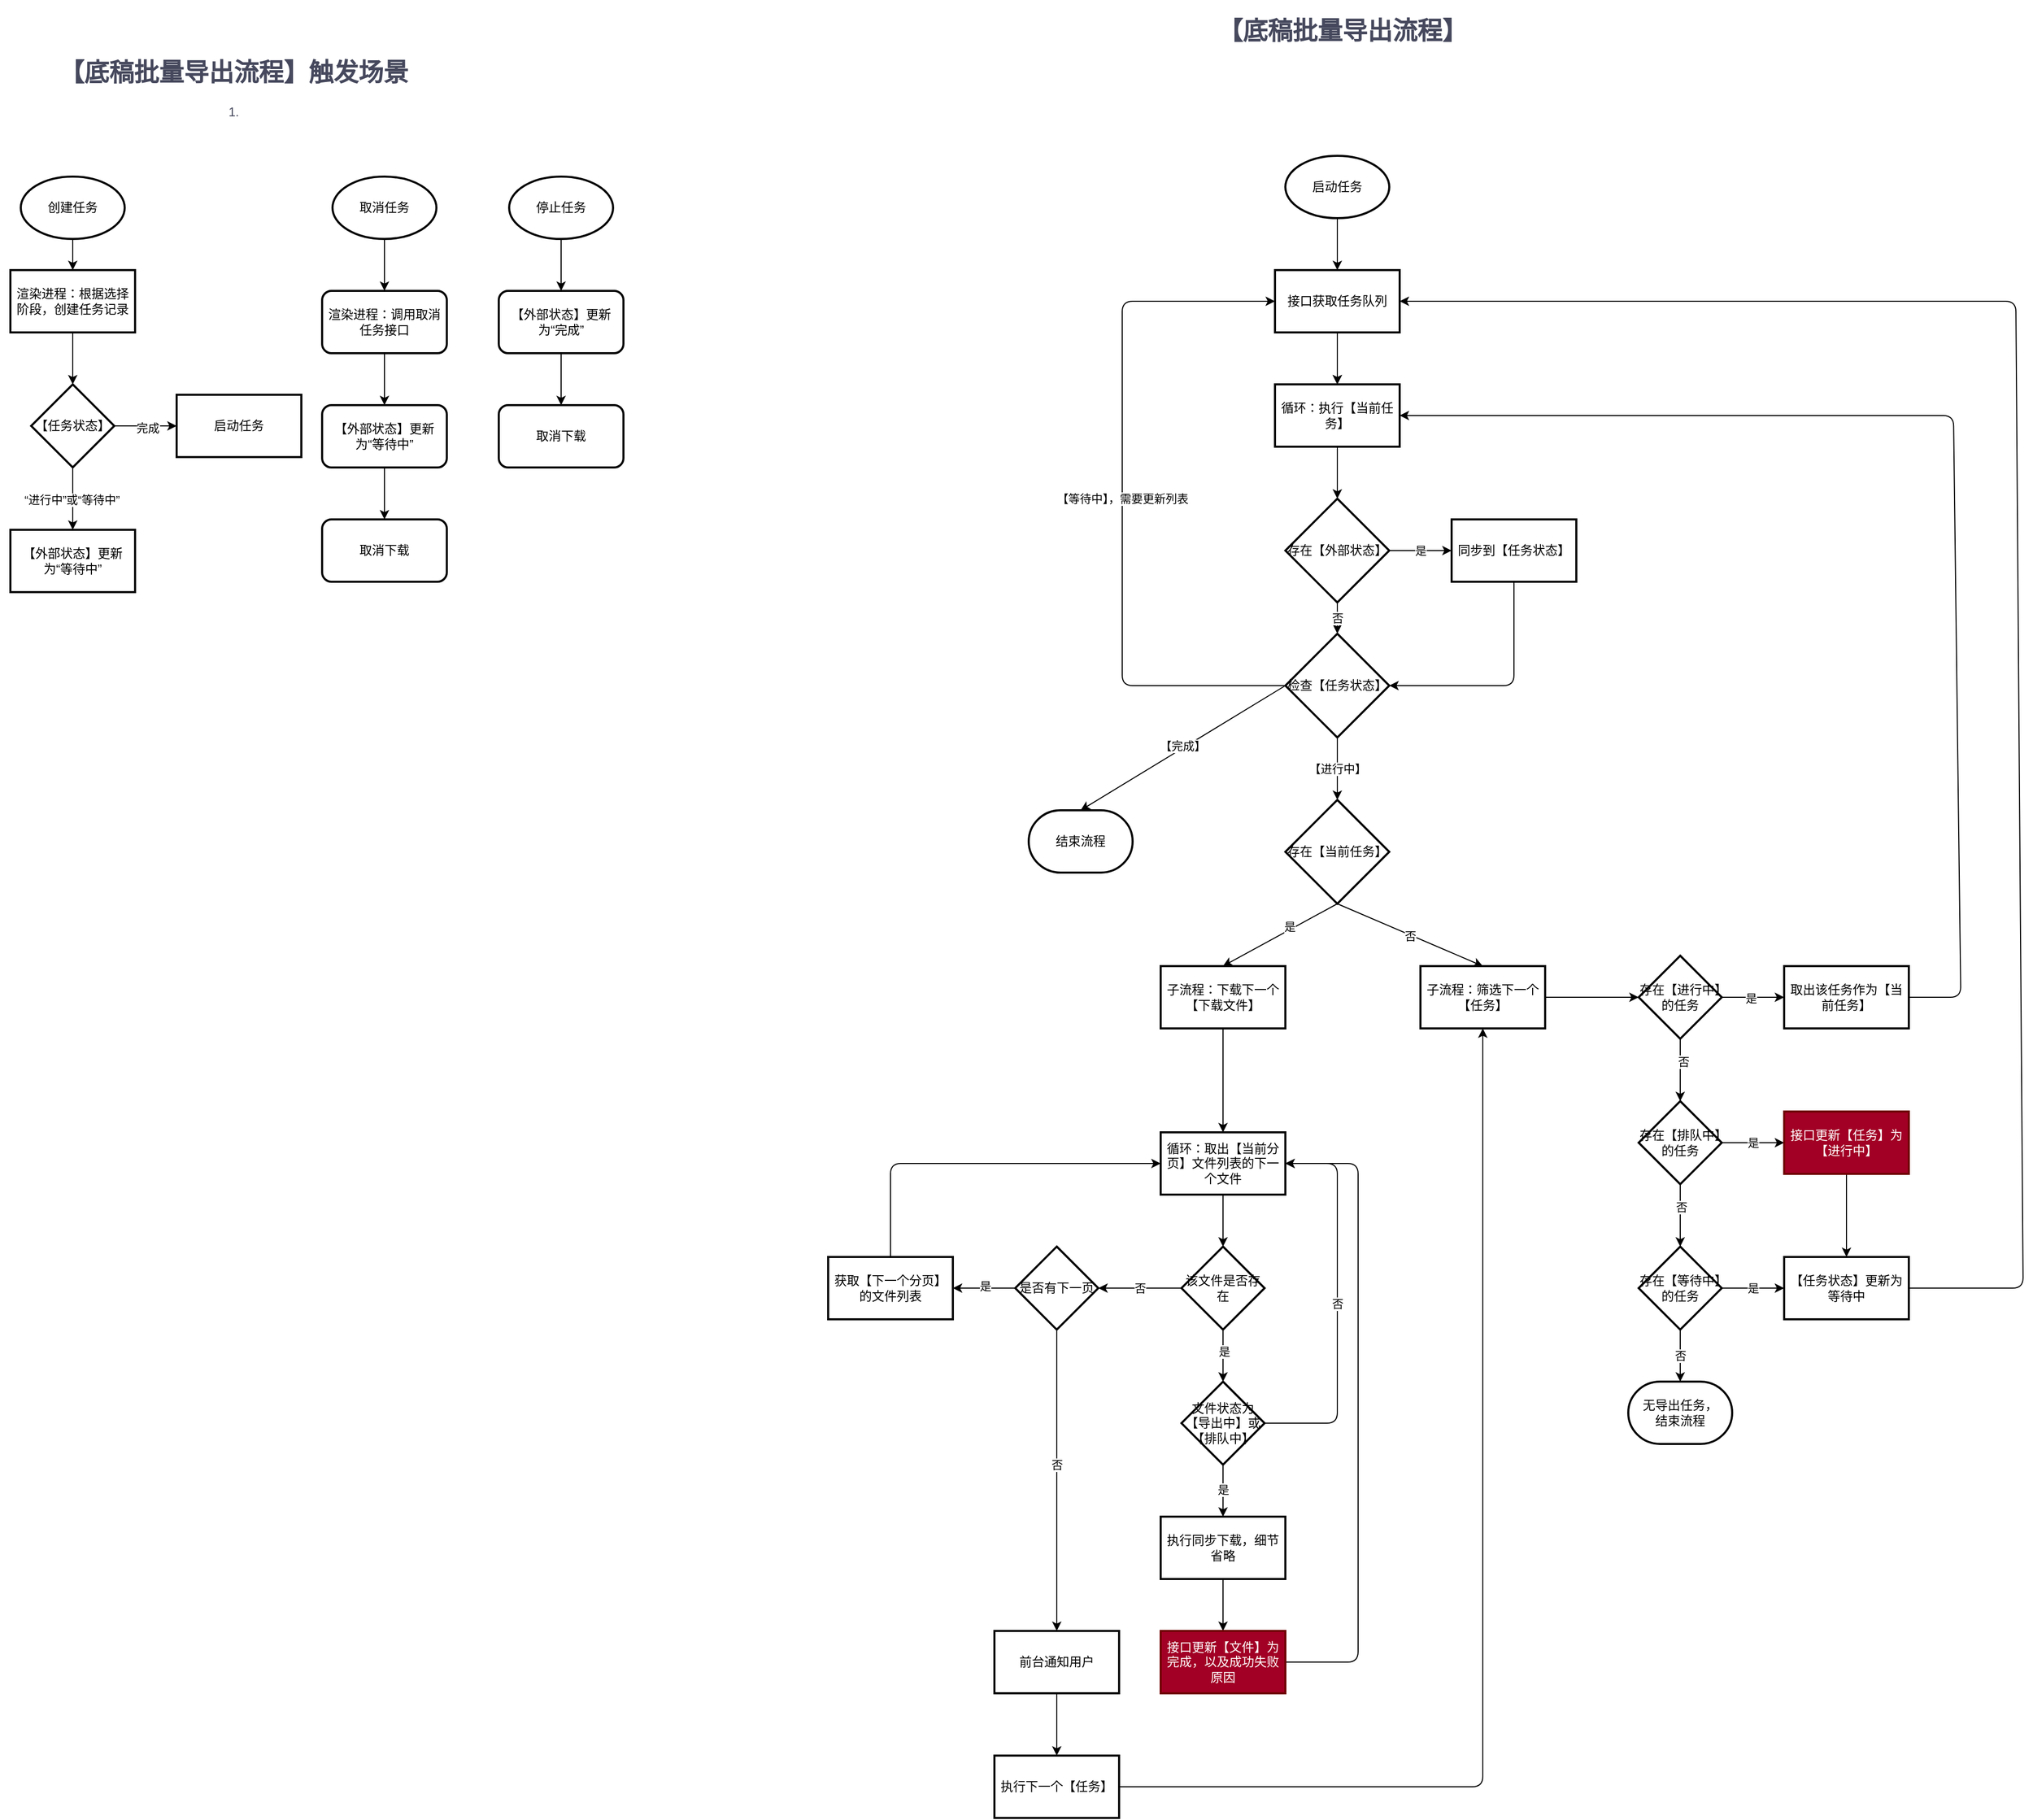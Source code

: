 <mxfile version="21.4.0" type="device">
  <diagram id="L0jcl5iLU8mDOesyFf5d" name="第 1 页">
    <mxGraphModel dx="1114" dy="1978" grid="1" gridSize="10" guides="1" tooltips="1" connect="1" arrows="1" fold="1" page="1" pageScale="1" pageWidth="827" pageHeight="1169" math="0" shadow="0">
      <root>
        <mxCell id="0" />
        <mxCell id="1" parent="0" />
        <mxCell id="68" value="" style="edgeStyle=none;html=1;" parent="1" source="2" target="67" edge="1">
          <mxGeometry relative="1" as="geometry" />
        </mxCell>
        <mxCell id="2" value="创建任务" style="strokeWidth=2;html=1;shape=mxgraph.flowchart.start_1;whiteSpace=wrap;" parent="1" vertex="1">
          <mxGeometry x="50" y="160" width="100" height="60" as="geometry" />
        </mxCell>
        <mxCell id="5" value="" style="edgeStyle=none;html=1;" parent="1" source="3" target="4" edge="1">
          <mxGeometry relative="1" as="geometry" />
        </mxCell>
        <mxCell id="6" value="“进行中”或“等待中”" style="edgeLabel;html=1;align=center;verticalAlign=middle;resizable=0;points=[];" parent="5" vertex="1" connectable="0">
          <mxGeometry x="0.022" y="-1" relative="1" as="geometry">
            <mxPoint as="offset" />
          </mxGeometry>
        </mxCell>
        <mxCell id="9" value="" style="edgeStyle=none;html=1;" parent="1" source="3" target="8" edge="1">
          <mxGeometry relative="1" as="geometry" />
        </mxCell>
        <mxCell id="10" value="完成" style="edgeLabel;html=1;align=center;verticalAlign=middle;resizable=0;points=[];" parent="9" vertex="1" connectable="0">
          <mxGeometry x="0.067" y="-1" relative="1" as="geometry">
            <mxPoint y="1" as="offset" />
          </mxGeometry>
        </mxCell>
        <mxCell id="3" value="【任务状态】" style="rhombus;whiteSpace=wrap;html=1;strokeWidth=2;" parent="1" vertex="1">
          <mxGeometry x="60" y="360" width="80" height="80" as="geometry" />
        </mxCell>
        <mxCell id="4" value="【外部状态】更新为“等待中”" style="whiteSpace=wrap;html=1;strokeWidth=2;" parent="1" vertex="1">
          <mxGeometry x="40" y="500" width="120" height="60" as="geometry" />
        </mxCell>
        <mxCell id="8" value="启动任务" style="whiteSpace=wrap;html=1;strokeWidth=2;" parent="1" vertex="1">
          <mxGeometry x="200" y="370" width="120" height="60" as="geometry" />
        </mxCell>
        <mxCell id="13" value="" style="edgeStyle=none;html=1;" parent="1" source="11" target="12" edge="1">
          <mxGeometry relative="1" as="geometry" />
        </mxCell>
        <mxCell id="11" value="取消任务" style="strokeWidth=2;html=1;shape=mxgraph.flowchart.start_1;whiteSpace=wrap;" parent="1" vertex="1">
          <mxGeometry x="350" y="160" width="100" height="60" as="geometry" />
        </mxCell>
        <mxCell id="15" value="" style="edgeStyle=none;html=1;" parent="1" source="12" target="14" edge="1">
          <mxGeometry relative="1" as="geometry" />
        </mxCell>
        <mxCell id="12" value="渲染进程：调用取消任务接口" style="rounded=1;whiteSpace=wrap;html=1;strokeWidth=2;" parent="1" vertex="1">
          <mxGeometry x="340" y="270" width="120" height="60" as="geometry" />
        </mxCell>
        <mxCell id="17" value="" style="edgeStyle=none;html=1;" parent="1" source="14" target="16" edge="1">
          <mxGeometry relative="1" as="geometry" />
        </mxCell>
        <mxCell id="14" value="【外部状态】更新为“等待中”" style="whiteSpace=wrap;html=1;rounded=1;strokeWidth=2;" parent="1" vertex="1">
          <mxGeometry x="340" y="380" width="120" height="60" as="geometry" />
        </mxCell>
        <mxCell id="16" value="取消下载" style="whiteSpace=wrap;html=1;rounded=1;strokeWidth=2;" parent="1" vertex="1">
          <mxGeometry x="340" y="490" width="120" height="60" as="geometry" />
        </mxCell>
        <mxCell id="20" value="" style="edgeStyle=none;html=1;" parent="1" source="18" target="21" edge="1">
          <mxGeometry relative="1" as="geometry">
            <mxPoint x="570" y="300" as="targetPoint" />
          </mxGeometry>
        </mxCell>
        <mxCell id="18" value="停止任务" style="strokeWidth=2;html=1;shape=mxgraph.flowchart.start_1;whiteSpace=wrap;" parent="1" vertex="1">
          <mxGeometry x="520" y="160" width="100" height="60" as="geometry" />
        </mxCell>
        <mxCell id="23" value="" style="edgeStyle=none;html=1;" parent="1" source="21" target="22" edge="1">
          <mxGeometry relative="1" as="geometry" />
        </mxCell>
        <mxCell id="21" value="【外部状态】更新为“完成”" style="whiteSpace=wrap;html=1;rounded=1;strokeWidth=2;" parent="1" vertex="1">
          <mxGeometry x="510" y="270" width="120" height="60" as="geometry" />
        </mxCell>
        <mxCell id="22" value="取消下载" style="whiteSpace=wrap;html=1;rounded=1;strokeWidth=2;" parent="1" vertex="1">
          <mxGeometry x="510" y="380" width="120" height="60" as="geometry" />
        </mxCell>
        <mxCell id="24" value="&lt;h1&gt;【底稿批量导出流程】触发场景&lt;/h1&gt;&lt;div&gt;1.&lt;/div&gt;" style="text;html=1;strokeColor=none;fillColor=none;spacing=5;spacingTop=-20;whiteSpace=wrap;overflow=hidden;rounded=1;align=center;labelBackgroundColor=none;fontColor=#46495D;" parent="1" vertex="1">
          <mxGeometry x="30" y="40" width="450" height="90" as="geometry" />
        </mxCell>
        <mxCell id="25" value="&lt;h1&gt;【底稿批量导出流程】&lt;/h1&gt;&lt;p&gt;&lt;br&gt;&lt;/p&gt;" style="text;html=1;strokeColor=none;fillColor=none;spacing=5;spacingTop=-20;whiteSpace=wrap;overflow=hidden;rounded=1;align=center;labelBackgroundColor=none;fontColor=#46495D;" parent="1" vertex="1">
          <mxGeometry x="1097" width="450" height="90" as="geometry" />
        </mxCell>
        <mxCell id="28" value="" style="edgeStyle=none;html=1;" parent="1" source="26" target="27" edge="1">
          <mxGeometry relative="1" as="geometry" />
        </mxCell>
        <mxCell id="26" value="启动任务" style="strokeWidth=2;html=1;shape=mxgraph.flowchart.start_1;whiteSpace=wrap;" parent="1" vertex="1">
          <mxGeometry x="1267" y="140" width="100" height="60" as="geometry" />
        </mxCell>
        <mxCell id="30" value="" style="edgeStyle=none;html=1;" parent="1" source="27" target="29" edge="1">
          <mxGeometry relative="1" as="geometry" />
        </mxCell>
        <mxCell id="116" value="" style="edgeStyle=none;html=1;" parent="1" source="27" target="29" edge="1">
          <mxGeometry relative="1" as="geometry" />
        </mxCell>
        <mxCell id="27" value="接口获取任务队列" style="whiteSpace=wrap;html=1;strokeWidth=2;" parent="1" vertex="1">
          <mxGeometry x="1257" y="250" width="120" height="60" as="geometry" />
        </mxCell>
        <mxCell id="33" style="edgeStyle=none;html=1;" parent="1" source="29" target="32" edge="1">
          <mxGeometry relative="1" as="geometry" />
        </mxCell>
        <mxCell id="29" value="循环：执行【当前任务】" style="whiteSpace=wrap;html=1;strokeWidth=2;" parent="1" vertex="1">
          <mxGeometry x="1257" y="360" width="120" height="60" as="geometry" />
        </mxCell>
        <mxCell id="35" value="是" style="edgeStyle=none;html=1;" parent="1" source="32" target="34" edge="1">
          <mxGeometry relative="1" as="geometry" />
        </mxCell>
        <mxCell id="37" value="否" style="edgeStyle=none;html=1;entryX=0.5;entryY=0;entryDx=0;entryDy=0;entryPerimeter=0;" parent="1" source="32" target="118" edge="1">
          <mxGeometry relative="1" as="geometry">
            <mxPoint x="1317" y="780" as="targetPoint" />
            <mxPoint as="offset" />
          </mxGeometry>
        </mxCell>
        <mxCell id="32" value="存在【外部状态】" style="strokeWidth=2;html=1;shape=mxgraph.flowchart.decision;whiteSpace=wrap;" parent="1" vertex="1">
          <mxGeometry x="1267" y="470" width="100" height="100" as="geometry" />
        </mxCell>
        <mxCell id="38" style="edgeStyle=none;html=1;entryX=1;entryY=0.5;entryDx=0;entryDy=0;entryPerimeter=0;" parent="1" source="34" target="118" edge="1">
          <mxGeometry relative="1" as="geometry">
            <mxPoint x="1377" y="810" as="targetPoint" />
            <Array as="points">
              <mxPoint x="1487" y="650" />
            </Array>
          </mxGeometry>
        </mxCell>
        <mxCell id="34" value="同步到【任务状态】" style="whiteSpace=wrap;html=1;strokeWidth=2;" parent="1" vertex="1">
          <mxGeometry x="1427" y="490" width="120" height="60" as="geometry" />
        </mxCell>
        <mxCell id="40" value="" style="edgeStyle=none;html=1;exitX=0.5;exitY=1;exitDx=0;exitDy=0;entryX=0.5;entryY=0;entryDx=0;entryDy=0;exitPerimeter=0;" parent="1" source="121" target="112" edge="1">
          <mxGeometry relative="1" as="geometry">
            <mxPoint x="1317" y="850" as="sourcePoint" />
            <mxPoint x="1317" y="910" as="targetPoint" />
          </mxGeometry>
        </mxCell>
        <mxCell id="114" value="是" style="edgeLabel;html=1;align=center;verticalAlign=middle;resizable=0;points=[];" parent="40" vertex="1" connectable="0">
          <mxGeometry x="-0.194" y="-3" relative="1" as="geometry">
            <mxPoint as="offset" />
          </mxGeometry>
        </mxCell>
        <mxCell id="42" value="" style="edgeStyle=none;html=1;exitX=0.5;exitY=1;exitDx=0;exitDy=0;entryX=0.5;entryY=0;entryDx=0;entryDy=0;exitPerimeter=0;" parent="1" source="121" target="41" edge="1">
          <mxGeometry relative="1" as="geometry">
            <mxPoint x="1317" y="850" as="sourcePoint" />
          </mxGeometry>
        </mxCell>
        <mxCell id="43" value="否" style="edgeLabel;html=1;align=center;verticalAlign=middle;resizable=0;points=[];" parent="42" vertex="1" connectable="0">
          <mxGeometry x="-0.017" relative="1" as="geometry">
            <mxPoint x="1" y="1" as="offset" />
          </mxGeometry>
        </mxCell>
        <mxCell id="71" value="" style="edgeStyle=none;html=1;exitX=0.5;exitY=1;exitDx=0;exitDy=0;" parent="1" source="112" target="70" edge="1">
          <mxGeometry relative="1" as="geometry">
            <mxPoint x="1317" y="990" as="sourcePoint" />
          </mxGeometry>
        </mxCell>
        <mxCell id="47" value="" style="edgeStyle=none;html=1;" parent="1" source="41" target="46" edge="1">
          <mxGeometry relative="1" as="geometry" />
        </mxCell>
        <mxCell id="41" value="子流程：筛选下一个【任务】" style="whiteSpace=wrap;html=1;strokeWidth=2;" parent="1" vertex="1">
          <mxGeometry x="1397" y="920" width="120" height="60" as="geometry" />
        </mxCell>
        <mxCell id="49" value="" style="edgeStyle=none;html=1;" parent="1" source="46" target="48" edge="1">
          <mxGeometry relative="1" as="geometry" />
        </mxCell>
        <mxCell id="50" value="是" style="edgeLabel;html=1;align=center;verticalAlign=middle;resizable=0;points=[];" parent="49" vertex="1" connectable="0">
          <mxGeometry x="-0.083" y="-1" relative="1" as="geometry">
            <mxPoint as="offset" />
          </mxGeometry>
        </mxCell>
        <mxCell id="52" value="" style="edgeStyle=none;html=1;" parent="1" source="46" target="51" edge="1">
          <mxGeometry relative="1" as="geometry" />
        </mxCell>
        <mxCell id="53" value="否" style="edgeLabel;html=1;align=center;verticalAlign=middle;resizable=0;points=[];" parent="52" vertex="1" connectable="0">
          <mxGeometry x="-0.275" y="3" relative="1" as="geometry">
            <mxPoint as="offset" />
          </mxGeometry>
        </mxCell>
        <mxCell id="46" value="存在【进行中】的任务" style="rhombus;whiteSpace=wrap;html=1;strokeWidth=2;" parent="1" vertex="1">
          <mxGeometry x="1607" y="910" width="80" height="80" as="geometry" />
        </mxCell>
        <mxCell id="65" style="edgeStyle=none;html=1;exitX=1;exitY=0.5;exitDx=0;exitDy=0;entryX=1;entryY=0.5;entryDx=0;entryDy=0;" parent="1" source="48" target="29" edge="1">
          <mxGeometry relative="1" as="geometry">
            <mxPoint x="1707" y="720" as="targetPoint" />
            <Array as="points">
              <mxPoint x="1917" y="950" />
              <mxPoint x="1910" y="390" />
            </Array>
          </mxGeometry>
        </mxCell>
        <mxCell id="48" value="取出该任务作为【当前任务】" style="whiteSpace=wrap;html=1;strokeWidth=2;" parent="1" vertex="1">
          <mxGeometry x="1747" y="920" width="120" height="60" as="geometry" />
        </mxCell>
        <mxCell id="55" value="是" style="edgeStyle=none;html=1;" parent="1" source="51" target="54" edge="1">
          <mxGeometry relative="1" as="geometry" />
        </mxCell>
        <mxCell id="57" value="" style="edgeStyle=none;html=1;" parent="1" source="51" target="56" edge="1">
          <mxGeometry relative="1" as="geometry" />
        </mxCell>
        <mxCell id="61" value="否" style="edgeLabel;html=1;align=center;verticalAlign=middle;resizable=0;points=[];" parent="57" vertex="1" connectable="0">
          <mxGeometry x="-0.267" y="1" relative="1" as="geometry">
            <mxPoint as="offset" />
          </mxGeometry>
        </mxCell>
        <mxCell id="51" value="存在【排队中】的任务" style="rhombus;whiteSpace=wrap;html=1;strokeWidth=2;" parent="1" vertex="1">
          <mxGeometry x="1607" y="1050" width="80" height="80" as="geometry" />
        </mxCell>
        <mxCell id="60" value="" style="edgeStyle=none;html=1;" parent="1" source="54" target="58" edge="1">
          <mxGeometry relative="1" as="geometry" />
        </mxCell>
        <mxCell id="54" value="接口更新【任务】为【进行中】" style="whiteSpace=wrap;html=1;strokeWidth=2;fillColor=#a20025;fontColor=#ffffff;strokeColor=#6F0000;" parent="1" vertex="1">
          <mxGeometry x="1747" y="1060" width="120" height="60" as="geometry" />
        </mxCell>
        <mxCell id="59" value="是" style="edgeStyle=none;html=1;" parent="1" source="56" target="58" edge="1">
          <mxGeometry relative="1" as="geometry" />
        </mxCell>
        <mxCell id="63" value="否" style="edgeStyle=none;html=1;entryX=0.5;entryY=0;entryDx=0;entryDy=0;entryPerimeter=0;" parent="1" source="56" target="64" edge="1">
          <mxGeometry relative="1" as="geometry">
            <mxPoint x="1647" y="1330" as="targetPoint" />
          </mxGeometry>
        </mxCell>
        <mxCell id="56" value="存在【等待中】的任务" style="rhombus;whiteSpace=wrap;html=1;strokeWidth=2;" parent="1" vertex="1">
          <mxGeometry x="1607" y="1190" width="80" height="80" as="geometry" />
        </mxCell>
        <mxCell id="66" style="edgeStyle=none;html=1;exitX=1;exitY=0.5;exitDx=0;exitDy=0;entryX=1;entryY=0.5;entryDx=0;entryDy=0;" parent="1" source="58" target="27" edge="1">
          <mxGeometry relative="1" as="geometry">
            <mxPoint x="1967" y="1030" as="targetPoint" />
            <Array as="points">
              <mxPoint x="1977" y="1230" />
              <mxPoint x="1970" y="280" />
            </Array>
          </mxGeometry>
        </mxCell>
        <mxCell id="58" value="【任务状态】更新为等待中" style="whiteSpace=wrap;html=1;strokeWidth=2;" parent="1" vertex="1">
          <mxGeometry x="1747" y="1200" width="120" height="60" as="geometry" />
        </mxCell>
        <mxCell id="64" value="无导出任务，&lt;br&gt;结束流程" style="strokeWidth=2;html=1;shape=mxgraph.flowchart.terminator;whiteSpace=wrap;" parent="1" vertex="1">
          <mxGeometry x="1597" y="1320" width="100" height="60" as="geometry" />
        </mxCell>
        <mxCell id="69" style="edgeStyle=none;html=1;entryX=0.5;entryY=0;entryDx=0;entryDy=0;" parent="1" source="67" target="3" edge="1">
          <mxGeometry relative="1" as="geometry" />
        </mxCell>
        <mxCell id="67" value="渲染进程：根据选择阶段，创建任务记录" style="whiteSpace=wrap;html=1;strokeWidth=2;" parent="1" vertex="1">
          <mxGeometry x="40" y="250" width="120" height="60" as="geometry" />
        </mxCell>
        <mxCell id="76" style="edgeStyle=none;html=1;" parent="1" source="70" target="73" edge="1">
          <mxGeometry relative="1" as="geometry" />
        </mxCell>
        <mxCell id="70" value="循环：取出【当前分页】文件列表的下一个文件" style="whiteSpace=wrap;html=1;strokeWidth=2;" parent="1" vertex="1">
          <mxGeometry x="1147" y="1080" width="120" height="60" as="geometry" />
        </mxCell>
        <mxCell id="79" value="" style="edgeStyle=none;html=1;" parent="1" source="73" target="78" edge="1">
          <mxGeometry relative="1" as="geometry" />
        </mxCell>
        <mxCell id="85" value="是" style="edgeLabel;html=1;align=center;verticalAlign=middle;resizable=0;points=[];" parent="79" vertex="1" connectable="0">
          <mxGeometry x="-0.16" y="1" relative="1" as="geometry">
            <mxPoint as="offset" />
          </mxGeometry>
        </mxCell>
        <mxCell id="91" value="否" style="edgeStyle=none;html=1;" parent="1" source="73" target="90" edge="1">
          <mxGeometry relative="1" as="geometry" />
        </mxCell>
        <mxCell id="73" value="该文件是否存在" style="rhombus;whiteSpace=wrap;html=1;strokeWidth=2;" parent="1" vertex="1">
          <mxGeometry x="1167" y="1190" width="80" height="80" as="geometry" />
        </mxCell>
        <mxCell id="84" value="" style="edgeStyle=none;html=1;" parent="1" source="78" target="83" edge="1">
          <mxGeometry relative="1" as="geometry" />
        </mxCell>
        <mxCell id="86" value="是" style="edgeLabel;html=1;align=center;verticalAlign=middle;resizable=0;points=[];" parent="84" vertex="1" connectable="0">
          <mxGeometry x="-0.044" relative="1" as="geometry">
            <mxPoint as="offset" />
          </mxGeometry>
        </mxCell>
        <mxCell id="87" value="否" style="edgeStyle=none;html=1;entryX=1;entryY=0.5;entryDx=0;entryDy=0;" parent="1" source="78" target="70" edge="1">
          <mxGeometry relative="1" as="geometry">
            <Array as="points">
              <mxPoint x="1317" y="1360" />
              <mxPoint x="1317" y="1110" />
            </Array>
          </mxGeometry>
        </mxCell>
        <mxCell id="78" value="文件状态为【导出中】或【排队中】" style="rhombus;whiteSpace=wrap;html=1;strokeWidth=2;" parent="1" vertex="1">
          <mxGeometry x="1167" y="1320" width="80" height="80" as="geometry" />
        </mxCell>
        <mxCell id="92" style="edgeStyle=none;html=1;exitX=1;exitY=0.5;exitDx=0;exitDy=0;entryX=1;entryY=0.5;entryDx=0;entryDy=0;" parent="1" source="107" target="70" edge="1">
          <mxGeometry relative="1" as="geometry">
            <Array as="points">
              <mxPoint x="1337" y="1590" />
              <mxPoint x="1337" y="1110" />
            </Array>
          </mxGeometry>
        </mxCell>
        <mxCell id="108" value="" style="edgeStyle=none;html=1;" parent="1" source="83" target="107" edge="1">
          <mxGeometry relative="1" as="geometry" />
        </mxCell>
        <mxCell id="83" value="执行同步下载，细节省略" style="whiteSpace=wrap;html=1;strokeWidth=2;" parent="1" vertex="1">
          <mxGeometry x="1147" y="1450" width="120" height="60" as="geometry" />
        </mxCell>
        <mxCell id="97" value="" style="edgeStyle=none;html=1;" parent="1" source="90" target="96" edge="1">
          <mxGeometry relative="1" as="geometry" />
        </mxCell>
        <mxCell id="98" value="是" style="edgeLabel;html=1;align=center;verticalAlign=middle;resizable=0;points=[];" parent="97" vertex="1" connectable="0">
          <mxGeometry x="-0.033" y="-2" relative="1" as="geometry">
            <mxPoint as="offset" />
          </mxGeometry>
        </mxCell>
        <mxCell id="103" value="" style="edgeStyle=none;html=1;" parent="1" source="90" target="102" edge="1">
          <mxGeometry relative="1" as="geometry" />
        </mxCell>
        <mxCell id="104" value="否" style="edgeLabel;html=1;align=center;verticalAlign=middle;resizable=0;points=[];" parent="103" vertex="1" connectable="0">
          <mxGeometry x="-0.103" relative="1" as="geometry">
            <mxPoint as="offset" />
          </mxGeometry>
        </mxCell>
        <mxCell id="90" value="是否有下一页" style="rhombus;whiteSpace=wrap;html=1;strokeWidth=2;" parent="1" vertex="1">
          <mxGeometry x="1007" y="1190" width="80" height="80" as="geometry" />
        </mxCell>
        <mxCell id="99" style="edgeStyle=none;html=1;exitX=0.5;exitY=0;exitDx=0;exitDy=0;entryX=0;entryY=0.5;entryDx=0;entryDy=0;" parent="1" source="96" target="70" edge="1">
          <mxGeometry relative="1" as="geometry">
            <Array as="points">
              <mxPoint x="887" y="1110" />
            </Array>
          </mxGeometry>
        </mxCell>
        <mxCell id="96" value="获取【下一个分页】的文件列表" style="whiteSpace=wrap;html=1;strokeWidth=2;" parent="1" vertex="1">
          <mxGeometry x="827" y="1200" width="120" height="60" as="geometry" />
        </mxCell>
        <mxCell id="110" value="" style="edgeStyle=none;html=1;" parent="1" source="102" target="109" edge="1">
          <mxGeometry relative="1" as="geometry" />
        </mxCell>
        <mxCell id="102" value="前台通知用户" style="whiteSpace=wrap;html=1;strokeWidth=2;" parent="1" vertex="1">
          <mxGeometry x="987" y="1560" width="120" height="60" as="geometry" />
        </mxCell>
        <mxCell id="107" value="接口更新【文件】为完成，以及成功失败原因" style="whiteSpace=wrap;html=1;strokeWidth=2;fillColor=#a20025;fontColor=#ffffff;strokeColor=#6F0000;" parent="1" vertex="1">
          <mxGeometry x="1147" y="1560" width="120" height="60" as="geometry" />
        </mxCell>
        <mxCell id="111" style="edgeStyle=none;html=1;exitX=1;exitY=0.5;exitDx=0;exitDy=0;entryX=0.5;entryY=1;entryDx=0;entryDy=0;" parent="1" source="109" target="41" edge="1">
          <mxGeometry relative="1" as="geometry">
            <mxPoint x="1487" y="1150" as="targetPoint" />
            <Array as="points">
              <mxPoint x="1457" y="1710" />
            </Array>
          </mxGeometry>
        </mxCell>
        <mxCell id="109" value="执行下一个【任务】" style="whiteSpace=wrap;html=1;strokeWidth=2;" parent="1" vertex="1">
          <mxGeometry x="987" y="1680" width="120" height="60" as="geometry" />
        </mxCell>
        <mxCell id="112" value="子流程：下载下一个【下载文件】" style="whiteSpace=wrap;html=1;strokeWidth=2;" parent="1" vertex="1">
          <mxGeometry x="1147" y="920" width="120" height="60" as="geometry" />
        </mxCell>
        <mxCell id="120" value="【等待中】，需要更新列表" style="edgeStyle=none;html=1;entryX=0;entryY=0.5;entryDx=0;entryDy=0;" parent="1" source="118" target="27" edge="1">
          <mxGeometry relative="1" as="geometry">
            <mxPoint x="1157" y="650" as="targetPoint" />
            <Array as="points">
              <mxPoint x="1110" y="650" />
              <mxPoint x="1110" y="280" />
            </Array>
          </mxGeometry>
        </mxCell>
        <mxCell id="122" value="【进行中】" style="edgeStyle=none;html=1;entryX=0.5;entryY=0;entryDx=0;entryDy=0;entryPerimeter=0;" parent="1" source="118" target="121" edge="1">
          <mxGeometry relative="1" as="geometry" />
        </mxCell>
        <mxCell id="124" value="" style="edgeStyle=none;html=1;exitX=0;exitY=0.5;exitDx=0;exitDy=0;exitPerimeter=0;entryX=0.5;entryY=0;entryDx=0;entryDy=0;entryPerimeter=0;" parent="1" source="118" target="126" edge="1">
          <mxGeometry relative="1" as="geometry">
            <mxPoint x="1094.143" y="760" as="targetPoint" />
          </mxGeometry>
        </mxCell>
        <mxCell id="125" value="【完成】" style="edgeLabel;html=1;align=center;verticalAlign=middle;resizable=0;points=[];" parent="124" vertex="1" connectable="0">
          <mxGeometry x="0.003" y="-3" relative="1" as="geometry">
            <mxPoint x="1" as="offset" />
          </mxGeometry>
        </mxCell>
        <mxCell id="118" value="检查【任务状态】" style="strokeWidth=2;html=1;shape=mxgraph.flowchart.decision;whiteSpace=wrap;" parent="1" vertex="1">
          <mxGeometry x="1267" y="600" width="100" height="100" as="geometry" />
        </mxCell>
        <mxCell id="121" value="存在【当前任务】" style="strokeWidth=2;html=1;shape=mxgraph.flowchart.decision;whiteSpace=wrap;" parent="1" vertex="1">
          <mxGeometry x="1267" y="760" width="100" height="100" as="geometry" />
        </mxCell>
        <mxCell id="126" value="结束流程" style="strokeWidth=2;html=1;shape=mxgraph.flowchart.terminator;whiteSpace=wrap;" parent="1" vertex="1">
          <mxGeometry x="1020" y="770" width="100" height="60" as="geometry" />
        </mxCell>
      </root>
    </mxGraphModel>
  </diagram>
</mxfile>
